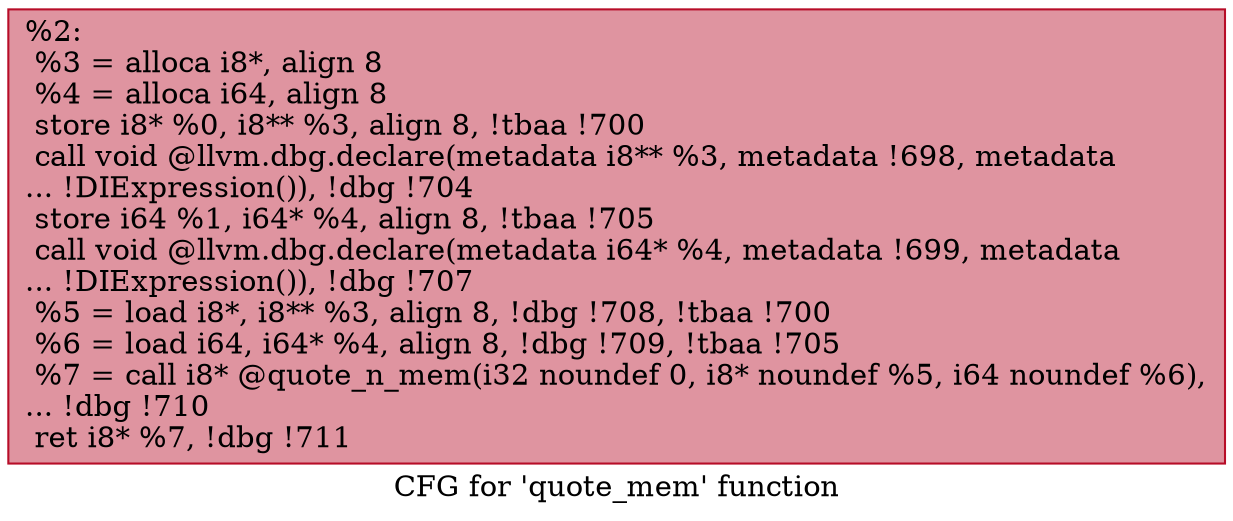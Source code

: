 digraph "CFG for 'quote_mem' function" {
	label="CFG for 'quote_mem' function";

	Node0x24fb0a0 [shape=record,color="#b70d28ff", style=filled, fillcolor="#b70d2870",label="{%2:\l  %3 = alloca i8*, align 8\l  %4 = alloca i64, align 8\l  store i8* %0, i8** %3, align 8, !tbaa !700\l  call void @llvm.dbg.declare(metadata i8** %3, metadata !698, metadata\l... !DIExpression()), !dbg !704\l  store i64 %1, i64* %4, align 8, !tbaa !705\l  call void @llvm.dbg.declare(metadata i64* %4, metadata !699, metadata\l... !DIExpression()), !dbg !707\l  %5 = load i8*, i8** %3, align 8, !dbg !708, !tbaa !700\l  %6 = load i64, i64* %4, align 8, !dbg !709, !tbaa !705\l  %7 = call i8* @quote_n_mem(i32 noundef 0, i8* noundef %5, i64 noundef %6),\l... !dbg !710\l  ret i8* %7, !dbg !711\l}"];
}
